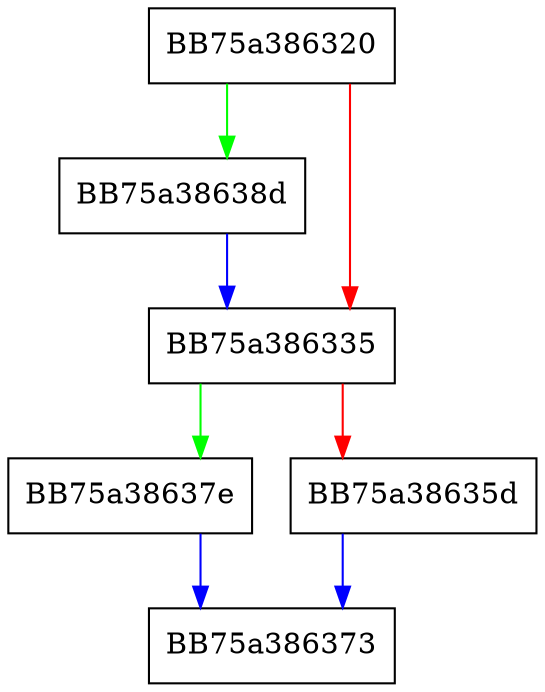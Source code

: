digraph PushBinary {
  node [shape="box"];
  graph [splines=ortho];
  BB75a386320 -> BB75a38638d [color="green"];
  BB75a386320 -> BB75a386335 [color="red"];
  BB75a386335 -> BB75a38637e [color="green"];
  BB75a386335 -> BB75a38635d [color="red"];
  BB75a38635d -> BB75a386373 [color="blue"];
  BB75a38637e -> BB75a386373 [color="blue"];
  BB75a38638d -> BB75a386335 [color="blue"];
}